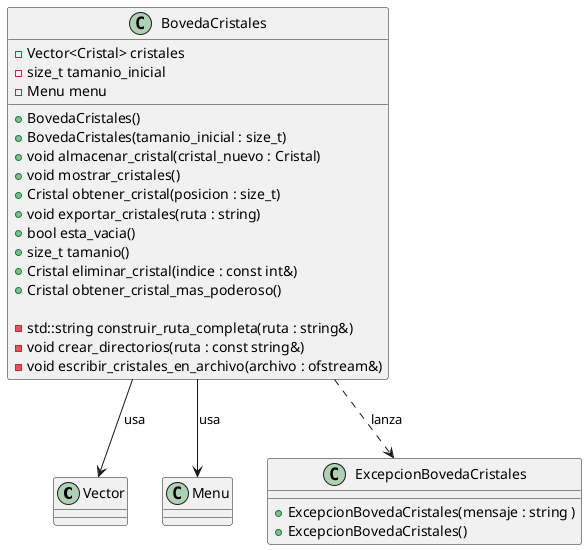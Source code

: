 @startuml
'https://plantuml.com/class-diagram
class Vector
class Menu

class ExcepcionBovedaCristales {
    + ExcepcionBovedaCristales(mensaje : string )
    + ExcepcionBovedaCristales()
}

class BovedaCristales {
    - Vector<Cristal> cristales
    - size_t tamanio_inicial
    - Menu menu

    + BovedaCristales()
    + BovedaCristales(tamanio_inicial : size_t)
    + void almacenar_cristal(cristal_nuevo : Cristal)
    + void mostrar_cristales()
    + Cristal obtener_cristal(posicion : size_t)
    + void exportar_cristales(ruta : string)
    + bool esta_vacia()
    + size_t tamanio()
    + Cristal eliminar_cristal(indice : const int&)
    + Cristal obtener_cristal_mas_poderoso()

    - std::string construir_ruta_completa(ruta : string&)
    - void crear_directorios(ruta : const string&)
    - void escribir_cristales_en_archivo(archivo : ofstream&)
}

' Relaciones
BovedaCristales --> Vector : "usa"
BovedaCristales --> Menu : "usa"
BovedaCristales ..> ExcepcionBovedaCristales : "lanza"
@enduml
